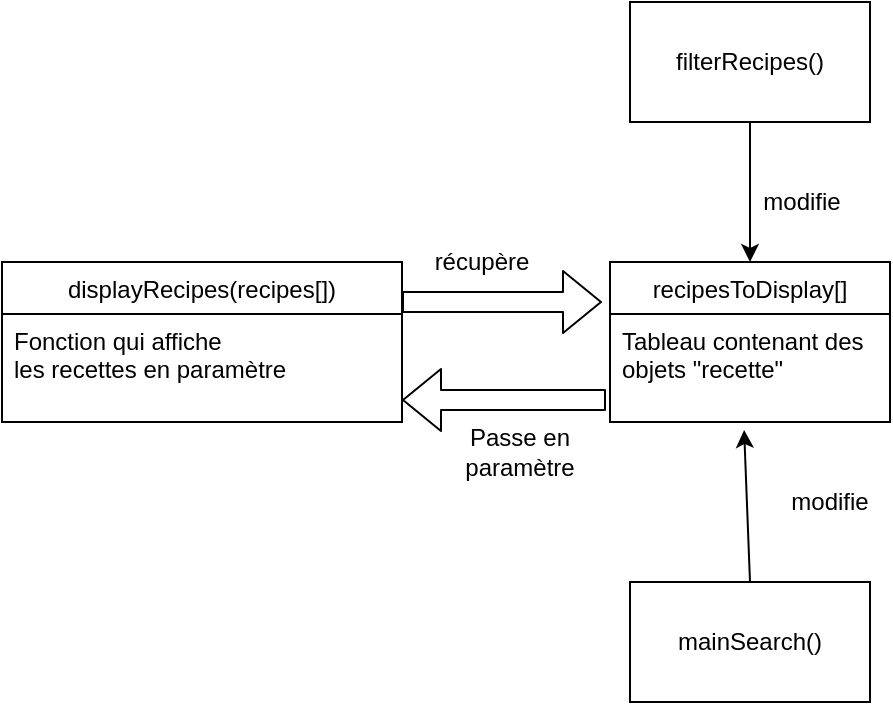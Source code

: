 <mxfile version="15.0.2" type="github">
  <diagram id="MN8bvahoAxwXIJLmzr7v" name="Page-1">
    <mxGraphModel dx="868" dy="440" grid="1" gridSize="10" guides="1" tooltips="1" connect="1" arrows="1" fold="1" page="1" pageScale="1" pageWidth="827" pageHeight="1169" math="0" shadow="0">
      <root>
        <mxCell id="0" />
        <mxCell id="1" parent="0" />
        <mxCell id="y8xsaFoaeD9KZ2KRa4Ev-2" value="displayRecipes(recipes[])" style="swimlane;fontStyle=0;childLayout=stackLayout;horizontal=1;startSize=26;horizontalStack=0;resizeParent=1;resizeParentMax=0;resizeLast=0;collapsible=1;marginBottom=0;" vertex="1" parent="1">
          <mxGeometry x="40" y="170" width="200" height="80" as="geometry" />
        </mxCell>
        <mxCell id="y8xsaFoaeD9KZ2KRa4Ev-4" value="Fonction qui affiche &#xa;les recettes en paramètre" style="text;strokeColor=none;fillColor=none;align=left;verticalAlign=top;spacingLeft=4;spacingRight=4;overflow=hidden;rotatable=0;points=[[0,0.5],[1,0.5]];portConstraint=eastwest;" vertex="1" parent="y8xsaFoaeD9KZ2KRa4Ev-2">
          <mxGeometry y="26" width="200" height="54" as="geometry" />
        </mxCell>
        <mxCell id="y8xsaFoaeD9KZ2KRa4Ev-6" value="recipesToDisplay[]" style="swimlane;fontStyle=0;childLayout=stackLayout;horizontal=1;startSize=26;horizontalStack=0;resizeParent=1;resizeParentMax=0;resizeLast=0;collapsible=1;marginBottom=0;" vertex="1" parent="1">
          <mxGeometry x="344" y="170" width="140" height="80" as="geometry" />
        </mxCell>
        <mxCell id="y8xsaFoaeD9KZ2KRa4Ev-7" value="Tableau contenant des &#xa;objets &quot;recette&quot;" style="text;strokeColor=none;fillColor=none;align=left;verticalAlign=top;spacingLeft=4;spacingRight=4;overflow=hidden;rotatable=0;points=[[0,0.5],[1,0.5]];portConstraint=eastwest;" vertex="1" parent="y8xsaFoaeD9KZ2KRa4Ev-6">
          <mxGeometry y="26" width="140" height="54" as="geometry" />
        </mxCell>
        <mxCell id="y8xsaFoaeD9KZ2KRa4Ev-10" value="" style="shape=flexArrow;endArrow=classic;html=1;entryX=1;entryY=0.796;entryDx=0;entryDy=0;entryPerimeter=0;" edge="1" parent="1" target="y8xsaFoaeD9KZ2KRa4Ev-4">
          <mxGeometry width="50" height="50" relative="1" as="geometry">
            <mxPoint x="342" y="239" as="sourcePoint" />
            <mxPoint x="440" y="230" as="targetPoint" />
          </mxGeometry>
        </mxCell>
        <mxCell id="y8xsaFoaeD9KZ2KRa4Ev-11" value="filterRecipes()" style="rounded=0;whiteSpace=wrap;html=1;" vertex="1" parent="1">
          <mxGeometry x="354" y="40" width="120" height="60" as="geometry" />
        </mxCell>
        <mxCell id="y8xsaFoaeD9KZ2KRa4Ev-12" value="mainSearch()" style="rounded=0;whiteSpace=wrap;html=1;" vertex="1" parent="1">
          <mxGeometry x="354" y="330" width="120" height="60" as="geometry" />
        </mxCell>
        <mxCell id="y8xsaFoaeD9KZ2KRa4Ev-13" value="" style="endArrow=classic;html=1;exitX=0.5;exitY=1;exitDx=0;exitDy=0;entryX=0.5;entryY=0;entryDx=0;entryDy=0;" edge="1" parent="1" source="y8xsaFoaeD9KZ2KRa4Ev-11" target="y8xsaFoaeD9KZ2KRa4Ev-6">
          <mxGeometry width="50" height="50" relative="1" as="geometry">
            <mxPoint x="390" y="280" as="sourcePoint" />
            <mxPoint x="440" y="230" as="targetPoint" />
          </mxGeometry>
        </mxCell>
        <mxCell id="y8xsaFoaeD9KZ2KRa4Ev-14" value="" style="endArrow=classic;html=1;exitX=0.5;exitY=0;exitDx=0;exitDy=0;entryX=0.479;entryY=1.074;entryDx=0;entryDy=0;entryPerimeter=0;" edge="1" parent="1" source="y8xsaFoaeD9KZ2KRa4Ev-12" target="y8xsaFoaeD9KZ2KRa4Ev-7">
          <mxGeometry width="50" height="50" relative="1" as="geometry">
            <mxPoint x="390" y="280" as="sourcePoint" />
            <mxPoint x="440" y="230" as="targetPoint" />
          </mxGeometry>
        </mxCell>
        <mxCell id="y8xsaFoaeD9KZ2KRa4Ev-16" value="modifie" style="text;html=1;strokeColor=none;fillColor=none;align=center;verticalAlign=middle;whiteSpace=wrap;rounded=0;" vertex="1" parent="1">
          <mxGeometry x="420" y="130" width="40" height="20" as="geometry" />
        </mxCell>
        <mxCell id="y8xsaFoaeD9KZ2KRa4Ev-17" value="modifie" style="text;html=1;strokeColor=none;fillColor=none;align=center;verticalAlign=middle;whiteSpace=wrap;rounded=0;" vertex="1" parent="1">
          <mxGeometry x="434" y="280" width="40" height="20" as="geometry" />
        </mxCell>
        <mxCell id="y8xsaFoaeD9KZ2KRa4Ev-18" value="" style="shape=flexArrow;endArrow=classic;html=1;exitX=1;exitY=0.25;exitDx=0;exitDy=0;" edge="1" parent="1" source="y8xsaFoaeD9KZ2KRa4Ev-2">
          <mxGeometry width="50" height="50" relative="1" as="geometry">
            <mxPoint x="390" y="260" as="sourcePoint" />
            <mxPoint x="340" y="190" as="targetPoint" />
          </mxGeometry>
        </mxCell>
        <mxCell id="y8xsaFoaeD9KZ2KRa4Ev-19" value="&lt;div&gt;récupère&lt;/div&gt;" style="text;html=1;strokeColor=none;fillColor=none;align=center;verticalAlign=middle;whiteSpace=wrap;rounded=0;" vertex="1" parent="1">
          <mxGeometry x="260" y="160" width="40" height="20" as="geometry" />
        </mxCell>
        <mxCell id="y8xsaFoaeD9KZ2KRa4Ev-20" value="Passe en paramètre" style="text;html=1;strokeColor=none;fillColor=none;align=center;verticalAlign=middle;whiteSpace=wrap;rounded=0;" vertex="1" parent="1">
          <mxGeometry x="254" y="250" width="90" height="30" as="geometry" />
        </mxCell>
      </root>
    </mxGraphModel>
  </diagram>
</mxfile>
